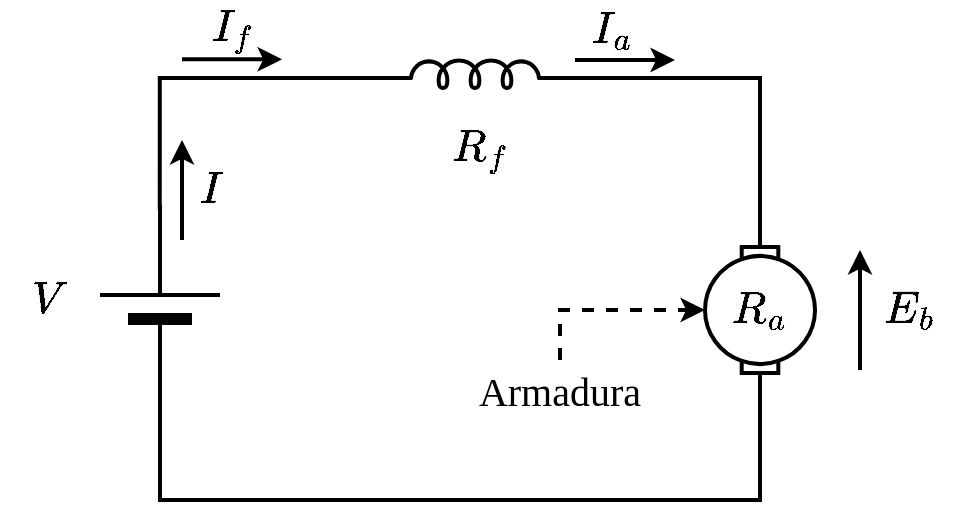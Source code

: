 <mxfile version="21.6.5" type="github">
  <diagram name="Page-1" id="xHoJqprVVUahzgXB5t3A">
    <mxGraphModel dx="607" dy="334" grid="1" gridSize="10" guides="1" tooltips="1" connect="1" arrows="1" fold="1" page="1" pageScale="1" pageWidth="980" pageHeight="690" math="1" shadow="0">
      <root>
        <mxCell id="0" />
        <mxCell id="1" parent="0" />
        <mxCell id="MJRBo0qhkyK9fX0G-ZfJ-8" style="edgeStyle=orthogonalEdgeStyle;rounded=0;orthogonalLoop=1;jettySize=auto;html=1;exitX=1;exitY=0.5;exitDx=0;exitDy=0;exitPerimeter=0;entryX=0;entryY=0.5;entryDx=0;entryDy=0;entryPerimeter=0;fontColor=default;labelBackgroundColor=none;strokeWidth=2;endArrow=none;endFill=0;" parent="1" source="MJRBo0qhkyK9fX0G-ZfJ-1" edge="1">
          <mxGeometry relative="1" as="geometry">
            <Array as="points">
              <mxPoint x="630" y="470" />
              <mxPoint x="330" y="470" />
            </Array>
            <mxPoint x="330" y="420" as="targetPoint" />
          </mxGeometry>
        </mxCell>
        <mxCell id="MJRBo0qhkyK9fX0G-ZfJ-1" value="" style="shape=mxgraph.electrical.electro-mechanical.motor_2;html=1;shadow=0;dashed=0;align=center;fontSize=30;strokeWidth=2;rotation=90;fillColor=none;gradientColor=none;strokeColor=default;fontColor=default;labelBackgroundColor=none;" parent="1" vertex="1">
          <mxGeometry x="585" y="347.5" width="90" height="55" as="geometry" />
        </mxCell>
        <mxCell id="MJRBo0qhkyK9fX0G-ZfJ-7" style="edgeStyle=orthogonalEdgeStyle;rounded=0;orthogonalLoop=1;jettySize=auto;html=1;exitX=1;exitY=0.645;exitDx=0;exitDy=0;exitPerimeter=0;fontColor=default;labelBackgroundColor=none;strokeWidth=2;endArrow=none;endFill=0;" parent="1" source="MJRBo0qhkyK9fX0G-ZfJ-2" target="MJRBo0qhkyK9fX0G-ZfJ-1" edge="1">
          <mxGeometry relative="1" as="geometry" />
        </mxCell>
        <mxCell id="MJRBo0qhkyK9fX0G-ZfJ-11" style="edgeStyle=orthogonalEdgeStyle;rounded=0;orthogonalLoop=1;jettySize=auto;html=1;fontColor=default;labelBackgroundColor=none;strokeWidth=2;" parent="1" edge="1">
          <mxGeometry relative="1" as="geometry">
            <mxPoint x="587.5" y="250" as="targetPoint" />
            <mxPoint x="537.5" y="250" as="sourcePoint" />
          </mxGeometry>
        </mxCell>
        <mxCell id="MJRBo0qhkyK9fX0G-ZfJ-2" value="" style="pointerEvents=1;verticalLabelPosition=bottom;shadow=0;dashed=0;align=center;html=1;verticalAlign=top;shape=mxgraph.electrical.inductors.inductor_5;fontColor=default;labelBackgroundColor=none;strokeWidth=2;" parent="1" vertex="1">
          <mxGeometry x="437.5" y="250" width="100" height="14" as="geometry" />
        </mxCell>
        <mxCell id="MJRBo0qhkyK9fX0G-ZfJ-5" style="edgeStyle=orthogonalEdgeStyle;rounded=0;orthogonalLoop=1;jettySize=auto;html=1;exitX=0.98;exitY=0.498;exitDx=0;exitDy=0;exitPerimeter=0;entryX=0;entryY=0.645;entryDx=0;entryDy=0;entryPerimeter=0;fontColor=default;labelBackgroundColor=none;strokeWidth=2;endArrow=none;endFill=0;" parent="1" source="s4yfGzNGILSZj2dYXTff-1" target="MJRBo0qhkyK9fX0G-ZfJ-2" edge="1">
          <mxGeometry relative="1" as="geometry">
            <mxPoint x="330" y="320" as="sourcePoint" />
            <Array as="points">
              <mxPoint x="330" y="259" />
            </Array>
          </mxGeometry>
        </mxCell>
        <mxCell id="MJRBo0qhkyK9fX0G-ZfJ-13" value="" style="endArrow=classic;html=1;rounded=0;fontColor=default;labelBackgroundColor=none;strokeWidth=2;" parent="1" edge="1">
          <mxGeometry width="50" height="50" relative="1" as="geometry">
            <mxPoint x="680" y="405" as="sourcePoint" />
            <mxPoint x="680" y="345" as="targetPoint" />
          </mxGeometry>
        </mxCell>
        <UserObject label="\(E_b\)" placeholders="1" name="Variable" id="MJRBo0qhkyK9fX0G-ZfJ-18">
          <mxCell style="text;align=center;verticalAlign=middle;overflow=hidden;fontColor=default;labelBackgroundColor=none;whiteSpace=wrap;html=1;fontSize=19;" parent="1" vertex="1">
            <mxGeometry x="680" y="360" width="50" height="30" as="geometry" />
          </mxCell>
        </UserObject>
        <UserObject label="\(I_a\)" placeholders="1" name="Variable" id="MJRBo0qhkyK9fX0G-ZfJ-19">
          <mxCell style="text;align=center;verticalAlign=middle;whiteSpace=wrap;overflow=hidden;fontColor=default;labelBackgroundColor=none;html=1;fontSize=19;strokeWidth=2;" parent="1" vertex="1">
            <mxGeometry x="531" y="220" width="50" height="30" as="geometry" />
          </mxCell>
        </UserObject>
        <UserObject label="\(I_{f}\)" placeholders="1" name="Variable" id="MJRBo0qhkyK9fX0G-ZfJ-20">
          <mxCell style="text;align=center;verticalAlign=middle;whiteSpace=wrap;overflow=hidden;fontColor=default;labelBackgroundColor=none;html=1;fontSize=19;strokeWidth=2;" parent="1" vertex="1">
            <mxGeometry x="341" y="220" width="50" height="30" as="geometry" />
          </mxCell>
        </UserObject>
        <UserObject label="\(R_{f}\)" placeholders="1" name="Variable" id="MJRBo0qhkyK9fX0G-ZfJ-21">
          <mxCell style="text;align=center;verticalAlign=middle;whiteSpace=wrap;overflow=hidden;fontColor=default;labelBackgroundColor=none;html=1;fontSize=19;strokeWidth=2;" parent="1" vertex="1">
            <mxGeometry x="465" y="280" width="50" height="30" as="geometry" />
          </mxCell>
        </UserObject>
        <UserObject label="\(V\)" placeholders="1" name="Variable" id="MJRBo0qhkyK9fX0G-ZfJ-22">
          <mxCell style="text;align=center;verticalAlign=middle;whiteSpace=wrap;overflow=hidden;fontColor=default;labelBackgroundColor=none;html=1;fontSize=19;strokeWidth=2;" parent="1" vertex="1">
            <mxGeometry x="250" y="355" width="50" height="30" as="geometry" />
          </mxCell>
        </UserObject>
        <UserObject label="\(R_a\)" placeholders="1" name="Variable" id="MJRBo0qhkyK9fX0G-ZfJ-23">
          <mxCell style="text;align=center;verticalAlign=middle;whiteSpace=wrap;overflow=hidden;labelBackgroundColor=none;labelBorderColor=none;fontColor=default;html=1;fontSize=19;strokeWidth=2;" parent="1" vertex="1">
            <mxGeometry x="605" y="360" width="50" height="30" as="geometry" />
          </mxCell>
        </UserObject>
        <mxCell id="MJRBo0qhkyK9fX0G-ZfJ-26" value="" style="edgeStyle=orthogonalEdgeStyle;rounded=0;orthogonalLoop=1;jettySize=auto;html=1;dashed=1;entryX=0.5;entryY=1;entryDx=0;entryDy=0;entryPerimeter=0;exitX=0.5;exitY=0;exitDx=0;exitDy=0;fontColor=default;labelBackgroundColor=none;strokeWidth=2;" parent="1" source="MJRBo0qhkyK9fX0G-ZfJ-24" target="MJRBo0qhkyK9fX0G-ZfJ-1" edge="1">
          <mxGeometry relative="1" as="geometry">
            <mxPoint x="510" y="390" as="sourcePoint" />
            <mxPoint x="575" y="360" as="targetPoint" />
          </mxGeometry>
        </mxCell>
        <mxCell id="MJRBo0qhkyK9fX0G-ZfJ-24" value="&lt;font face=&quot;Times New Roman&quot; style=&quot;font-size: 20px;&quot;&gt;Armadura&lt;/font&gt;" style="text;html=1;align=center;verticalAlign=middle;whiteSpace=wrap;rounded=0;fontSize=20;fontColor=default;labelBackgroundColor=none;strokeWidth=2;" parent="1" vertex="1">
          <mxGeometry x="480" y="400" width="100" height="30" as="geometry" />
        </mxCell>
        <UserObject label="\(I\)" placeholders="1" name="Variable" id="MJRBo0qhkyK9fX0G-ZfJ-27">
          <mxCell style="text;align=center;verticalAlign=middle;whiteSpace=wrap;overflow=hidden;fontColor=default;labelBackgroundColor=none;html=1;fontSize=19;strokeWidth=2;" parent="1" vertex="1">
            <mxGeometry x="331" y="300" width="50" height="30" as="geometry" />
          </mxCell>
        </UserObject>
        <mxCell id="MJRBo0qhkyK9fX0G-ZfJ-29" value="" style="endArrow=classic;html=1;rounded=0;fontColor=default;labelBackgroundColor=none;strokeWidth=2;" parent="1" edge="1">
          <mxGeometry width="50" height="50" relative="1" as="geometry">
            <mxPoint x="341" y="340" as="sourcePoint" />
            <mxPoint x="341" y="290" as="targetPoint" />
          </mxGeometry>
        </mxCell>
        <mxCell id="MJRBo0qhkyK9fX0G-ZfJ-30" style="edgeStyle=orthogonalEdgeStyle;rounded=0;orthogonalLoop=1;jettySize=auto;html=1;fontColor=default;labelBackgroundColor=none;strokeWidth=2;" parent="1" edge="1">
          <mxGeometry relative="1" as="geometry">
            <mxPoint x="391" y="249.67" as="targetPoint" />
            <mxPoint x="341" y="249.67" as="sourcePoint" />
          </mxGeometry>
        </mxCell>
        <mxCell id="s4yfGzNGILSZj2dYXTff-1" value="" style="verticalLabelPosition=bottom;shadow=0;dashed=0;align=center;fillColor=strokeColor;html=1;verticalAlign=top;strokeWidth=2;shape=mxgraph.electrical.miscellaneous.monocell_battery;rotation=-90;" vertex="1" parent="1">
          <mxGeometry x="280" y="342.5" width="100" height="60" as="geometry" />
        </mxCell>
      </root>
    </mxGraphModel>
  </diagram>
</mxfile>
